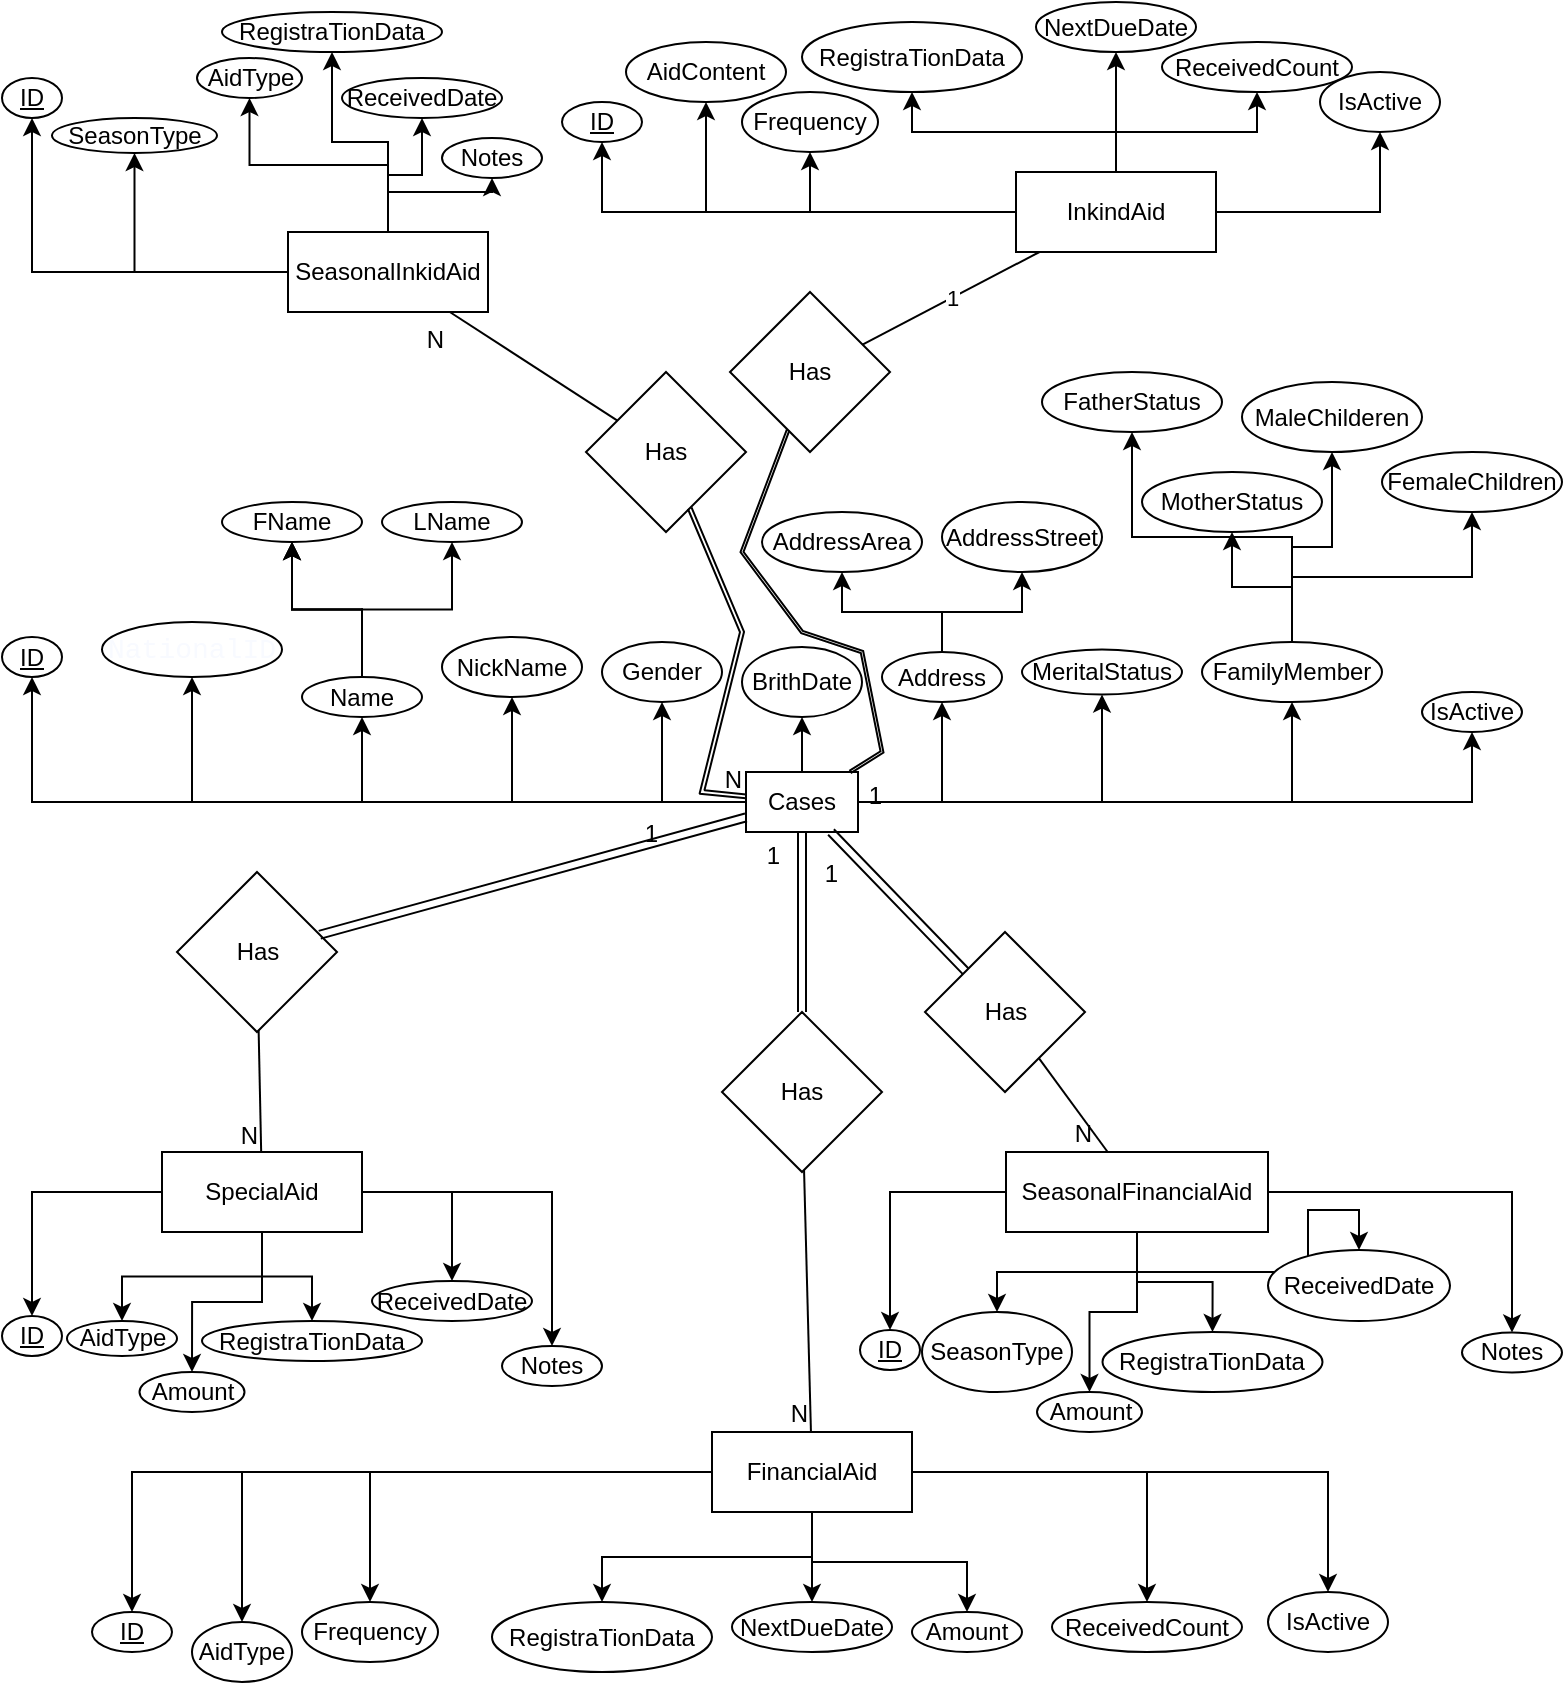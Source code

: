 <mxfile version="26.0.4">
  <diagram name="Page-1" id="your-diagram-id">
    <mxGraphModel dx="993" dy="1035" grid="1" gridSize="10" guides="1" tooltips="1" connect="1" arrows="1" fold="1" page="1" pageScale="1" pageWidth="827" pageHeight="1169" math="0" shadow="0">
      <root>
        <mxCell id="0" />
        <mxCell id="1" parent="0" />
        <mxCell id="GWlqCkTJO8TFrTIhKG0h-7" value="" style="edgeStyle=orthogonalEdgeStyle;rounded=0;orthogonalLoop=1;jettySize=auto;html=1;" parent="1" source="GWlqCkTJO8TFrTIhKG0h-1" target="GWlqCkTJO8TFrTIhKG0h-6" edge="1">
          <mxGeometry relative="1" as="geometry" />
        </mxCell>
        <mxCell id="GWlqCkTJO8TFrTIhKG0h-9" value="" style="edgeStyle=orthogonalEdgeStyle;rounded=0;orthogonalLoop=1;jettySize=auto;html=1;" parent="1" source="GWlqCkTJO8TFrTIhKG0h-1" target="GWlqCkTJO8TFrTIhKG0h-8" edge="1">
          <mxGeometry relative="1" as="geometry" />
        </mxCell>
        <mxCell id="GWlqCkTJO8TFrTIhKG0h-11" value="" style="edgeStyle=orthogonalEdgeStyle;rounded=0;orthogonalLoop=1;jettySize=auto;html=1;" parent="1" source="GWlqCkTJO8TFrTIhKG0h-1" target="GWlqCkTJO8TFrTIhKG0h-10" edge="1">
          <mxGeometry relative="1" as="geometry" />
        </mxCell>
        <mxCell id="GWlqCkTJO8TFrTIhKG0h-23" value="" style="edgeStyle=orthogonalEdgeStyle;rounded=0;orthogonalLoop=1;jettySize=auto;html=1;" parent="1" source="GWlqCkTJO8TFrTIhKG0h-1" target="GWlqCkTJO8TFrTIhKG0h-22" edge="1">
          <mxGeometry relative="1" as="geometry" />
        </mxCell>
        <mxCell id="GWlqCkTJO8TFrTIhKG0h-25" value="" style="edgeStyle=orthogonalEdgeStyle;rounded=0;orthogonalLoop=1;jettySize=auto;html=1;" parent="1" source="GWlqCkTJO8TFrTIhKG0h-1" target="GWlqCkTJO8TFrTIhKG0h-24" edge="1">
          <mxGeometry relative="1" as="geometry" />
        </mxCell>
        <mxCell id="GWlqCkTJO8TFrTIhKG0h-27" value="" style="edgeStyle=orthogonalEdgeStyle;rounded=0;orthogonalLoop=1;jettySize=auto;html=1;" parent="1" source="GWlqCkTJO8TFrTIhKG0h-1" target="GWlqCkTJO8TFrTIhKG0h-26" edge="1">
          <mxGeometry relative="1" as="geometry" />
        </mxCell>
        <mxCell id="GWlqCkTJO8TFrTIhKG0h-29" value="" style="edgeStyle=orthogonalEdgeStyle;rounded=0;orthogonalLoop=1;jettySize=auto;html=1;" parent="1" source="GWlqCkTJO8TFrTIhKG0h-1" target="GWlqCkTJO8TFrTIhKG0h-28" edge="1">
          <mxGeometry relative="1" as="geometry" />
        </mxCell>
        <mxCell id="GWlqCkTJO8TFrTIhKG0h-35" value="" style="edgeStyle=orthogonalEdgeStyle;rounded=0;orthogonalLoop=1;jettySize=auto;html=1;" parent="1" source="GWlqCkTJO8TFrTIhKG0h-1" target="GWlqCkTJO8TFrTIhKG0h-34" edge="1">
          <mxGeometry relative="1" as="geometry" />
        </mxCell>
        <mxCell id="GWlqCkTJO8TFrTIhKG0h-37" value="" style="edgeStyle=orthogonalEdgeStyle;rounded=0;orthogonalLoop=1;jettySize=auto;html=1;" parent="1" source="GWlqCkTJO8TFrTIhKG0h-1" target="GWlqCkTJO8TFrTIhKG0h-36" edge="1">
          <mxGeometry relative="1" as="geometry" />
        </mxCell>
        <mxCell id="GWlqCkTJO8TFrTIhKG0h-47" value="" style="edgeStyle=orthogonalEdgeStyle;rounded=0;orthogonalLoop=1;jettySize=auto;html=1;" parent="1" source="GWlqCkTJO8TFrTIhKG0h-1" target="GWlqCkTJO8TFrTIhKG0h-46" edge="1">
          <mxGeometry relative="1" as="geometry" />
        </mxCell>
        <mxCell id="GWlqCkTJO8TFrTIhKG0h-1" value="Cases" style="rounded=0;whiteSpace=wrap;html=1;" parent="1" vertex="1">
          <mxGeometry x="382" y="600" width="56" height="30" as="geometry" />
        </mxCell>
        <mxCell id="GWlqCkTJO8TFrTIhKG0h-6" value="&lt;u&gt;ID&lt;/u&gt;" style="ellipse;whiteSpace=wrap;html=1;rounded=0;rotation=0;" parent="1" vertex="1">
          <mxGeometry x="10" y="532.5" width="30" height="20" as="geometry" />
        </mxCell>
        <mxCell id="GWlqCkTJO8TFrTIhKG0h-8" value="&lt;span style=&quot;color: rgb(248, 250, 255); font-family: Menlo, &amp;quot;Roboto Mono&amp;quot;, &amp;quot;Courier New&amp;quot;, Courier, monospace, Inter, sans-serif; font-size: 14.002px; text-align: left;&quot;&gt;NationalID&lt;/span&gt;" style="ellipse;whiteSpace=wrap;html=1;rounded=0;" parent="1" vertex="1">
          <mxGeometry x="60" y="525" width="90" height="27.5" as="geometry" />
        </mxCell>
        <mxCell id="GWlqCkTJO8TFrTIhKG0h-17" value="" style="edgeStyle=orthogonalEdgeStyle;rounded=0;orthogonalLoop=1;jettySize=auto;html=1;" parent="1" source="GWlqCkTJO8TFrTIhKG0h-10" target="GWlqCkTJO8TFrTIhKG0h-16" edge="1">
          <mxGeometry relative="1" as="geometry" />
        </mxCell>
        <mxCell id="GWlqCkTJO8TFrTIhKG0h-18" value="" style="edgeStyle=orthogonalEdgeStyle;rounded=0;orthogonalLoop=1;jettySize=auto;html=1;" parent="1" source="GWlqCkTJO8TFrTIhKG0h-10" target="GWlqCkTJO8TFrTIhKG0h-16" edge="1">
          <mxGeometry relative="1" as="geometry" />
        </mxCell>
        <mxCell id="GWlqCkTJO8TFrTIhKG0h-19" value="" style="edgeStyle=orthogonalEdgeStyle;rounded=0;orthogonalLoop=1;jettySize=auto;html=1;" parent="1" source="GWlqCkTJO8TFrTIhKG0h-10" target="GWlqCkTJO8TFrTIhKG0h-16" edge="1">
          <mxGeometry relative="1" as="geometry" />
        </mxCell>
        <mxCell id="GWlqCkTJO8TFrTIhKG0h-21" value="" style="edgeStyle=orthogonalEdgeStyle;rounded=0;orthogonalLoop=1;jettySize=auto;html=1;" parent="1" source="GWlqCkTJO8TFrTIhKG0h-10" target="GWlqCkTJO8TFrTIhKG0h-20" edge="1">
          <mxGeometry relative="1" as="geometry" />
        </mxCell>
        <mxCell id="GWlqCkTJO8TFrTIhKG0h-10" value="Name" style="ellipse;whiteSpace=wrap;html=1;rounded=0;" parent="1" vertex="1">
          <mxGeometry x="160" y="552.5" width="60" height="20" as="geometry" />
        </mxCell>
        <mxCell id="GWlqCkTJO8TFrTIhKG0h-16" value="FName" style="ellipse;whiteSpace=wrap;html=1;rounded=0;" parent="1" vertex="1">
          <mxGeometry x="120" y="465" width="70" height="20" as="geometry" />
        </mxCell>
        <mxCell id="GWlqCkTJO8TFrTIhKG0h-20" value="LName" style="ellipse;whiteSpace=wrap;html=1;rounded=0;" parent="1" vertex="1">
          <mxGeometry x="200" y="465" width="70" height="20" as="geometry" />
        </mxCell>
        <mxCell id="GWlqCkTJO8TFrTIhKG0h-22" value="NickName" style="ellipse;whiteSpace=wrap;html=1;rounded=0;" parent="1" vertex="1">
          <mxGeometry x="230" y="532.5" width="70" height="30" as="geometry" />
        </mxCell>
        <mxCell id="GWlqCkTJO8TFrTIhKG0h-24" value="Gender" style="ellipse;whiteSpace=wrap;html=1;rounded=0;" parent="1" vertex="1">
          <mxGeometry x="310" y="535" width="60" height="30" as="geometry" />
        </mxCell>
        <mxCell id="GWlqCkTJO8TFrTIhKG0h-26" value="BrithDate" style="ellipse;whiteSpace=wrap;html=1;rounded=0;" parent="1" vertex="1">
          <mxGeometry x="380" y="537.5" width="60" height="35" as="geometry" />
        </mxCell>
        <mxCell id="GWlqCkTJO8TFrTIhKG0h-31" value="" style="edgeStyle=orthogonalEdgeStyle;rounded=0;orthogonalLoop=1;jettySize=auto;html=1;" parent="1" source="GWlqCkTJO8TFrTIhKG0h-28" target="GWlqCkTJO8TFrTIhKG0h-30" edge="1">
          <mxGeometry relative="1" as="geometry" />
        </mxCell>
        <mxCell id="GWlqCkTJO8TFrTIhKG0h-33" value="" style="edgeStyle=orthogonalEdgeStyle;rounded=0;orthogonalLoop=1;jettySize=auto;html=1;" parent="1" source="GWlqCkTJO8TFrTIhKG0h-28" target="GWlqCkTJO8TFrTIhKG0h-32" edge="1">
          <mxGeometry relative="1" as="geometry" />
        </mxCell>
        <mxCell id="GWlqCkTJO8TFrTIhKG0h-28" value="Address" style="ellipse;whiteSpace=wrap;html=1;rounded=0;" parent="1" vertex="1">
          <mxGeometry x="450" y="540" width="60" height="25" as="geometry" />
        </mxCell>
        <mxCell id="GWlqCkTJO8TFrTIhKG0h-30" value="AddressArea" style="ellipse;whiteSpace=wrap;html=1;rounded=0;" parent="1" vertex="1">
          <mxGeometry x="390" y="470" width="80" height="30" as="geometry" />
        </mxCell>
        <mxCell id="GWlqCkTJO8TFrTIhKG0h-32" value="AddressStreet" style="ellipse;whiteSpace=wrap;html=1;rounded=0;" parent="1" vertex="1">
          <mxGeometry x="480" y="465" width="80" height="35" as="geometry" />
        </mxCell>
        <mxCell id="GWlqCkTJO8TFrTIhKG0h-34" value="MeritalStatus" style="ellipse;whiteSpace=wrap;html=1;rounded=0;" parent="1" vertex="1">
          <mxGeometry x="520" y="538.75" width="80" height="22.5" as="geometry" />
        </mxCell>
        <mxCell id="GWlqCkTJO8TFrTIhKG0h-39" value="" style="edgeStyle=orthogonalEdgeStyle;rounded=0;orthogonalLoop=1;jettySize=auto;html=1;" parent="1" source="GWlqCkTJO8TFrTIhKG0h-36" target="GWlqCkTJO8TFrTIhKG0h-38" edge="1">
          <mxGeometry relative="1" as="geometry" />
        </mxCell>
        <mxCell id="GWlqCkTJO8TFrTIhKG0h-41" value="" style="edgeStyle=orthogonalEdgeStyle;rounded=0;orthogonalLoop=1;jettySize=auto;html=1;" parent="1" source="GWlqCkTJO8TFrTIhKG0h-36" target="GWlqCkTJO8TFrTIhKG0h-40" edge="1">
          <mxGeometry relative="1" as="geometry" />
        </mxCell>
        <mxCell id="GWlqCkTJO8TFrTIhKG0h-43" value="" style="edgeStyle=orthogonalEdgeStyle;rounded=0;orthogonalLoop=1;jettySize=auto;html=1;" parent="1" source="GWlqCkTJO8TFrTIhKG0h-36" target="GWlqCkTJO8TFrTIhKG0h-42" edge="1">
          <mxGeometry relative="1" as="geometry" />
        </mxCell>
        <mxCell id="GWlqCkTJO8TFrTIhKG0h-45" value="" style="edgeStyle=orthogonalEdgeStyle;rounded=0;orthogonalLoop=1;jettySize=auto;html=1;" parent="1" source="GWlqCkTJO8TFrTIhKG0h-36" target="GWlqCkTJO8TFrTIhKG0h-44" edge="1">
          <mxGeometry relative="1" as="geometry" />
        </mxCell>
        <mxCell id="GWlqCkTJO8TFrTIhKG0h-36" value="FamilyMember" style="ellipse;whiteSpace=wrap;html=1;rounded=0;" parent="1" vertex="1">
          <mxGeometry x="610" y="535" width="90" height="30" as="geometry" />
        </mxCell>
        <mxCell id="GWlqCkTJO8TFrTIhKG0h-38" value="FatherStatus" style="ellipse;whiteSpace=wrap;html=1;rounded=0;" parent="1" vertex="1">
          <mxGeometry x="530" y="400" width="90" height="30" as="geometry" />
        </mxCell>
        <mxCell id="GWlqCkTJO8TFrTIhKG0h-40" value="MotherStatus" style="ellipse;whiteSpace=wrap;html=1;rounded=0;" parent="1" vertex="1">
          <mxGeometry x="580" y="450" width="90" height="30" as="geometry" />
        </mxCell>
        <mxCell id="GWlqCkTJO8TFrTIhKG0h-42" value="MaleChilderen" style="ellipse;whiteSpace=wrap;html=1;rounded=0;" parent="1" vertex="1">
          <mxGeometry x="630" y="405" width="90" height="35" as="geometry" />
        </mxCell>
        <mxCell id="GWlqCkTJO8TFrTIhKG0h-44" value="FemaleChildren" style="ellipse;whiteSpace=wrap;html=1;rounded=0;" parent="1" vertex="1">
          <mxGeometry x="700" y="440" width="90" height="30" as="geometry" />
        </mxCell>
        <mxCell id="GWlqCkTJO8TFrTIhKG0h-46" value="IsActive" style="ellipse;whiteSpace=wrap;html=1;rounded=0;" parent="1" vertex="1">
          <mxGeometry x="720" y="560" width="50" height="20" as="geometry" />
        </mxCell>
        <mxCell id="GWlqCkTJO8TFrTIhKG0h-51" value="" style="edgeStyle=orthogonalEdgeStyle;rounded=0;orthogonalLoop=1;jettySize=auto;html=1;" parent="1" source="GWlqCkTJO8TFrTIhKG0h-49" target="GWlqCkTJO8TFrTIhKG0h-50" edge="1">
          <mxGeometry relative="1" as="geometry" />
        </mxCell>
        <mxCell id="GWlqCkTJO8TFrTIhKG0h-53" value="" style="edgeStyle=orthogonalEdgeStyle;rounded=0;orthogonalLoop=1;jettySize=auto;html=1;" parent="1" source="GWlqCkTJO8TFrTIhKG0h-49" target="GWlqCkTJO8TFrTIhKG0h-52" edge="1">
          <mxGeometry relative="1" as="geometry" />
        </mxCell>
        <mxCell id="GWlqCkTJO8TFrTIhKG0h-55" value="" style="edgeStyle=orthogonalEdgeStyle;rounded=0;orthogonalLoop=1;jettySize=auto;html=1;" parent="1" source="GWlqCkTJO8TFrTIhKG0h-49" target="GWlqCkTJO8TFrTIhKG0h-54" edge="1">
          <mxGeometry relative="1" as="geometry" />
        </mxCell>
        <mxCell id="GWlqCkTJO8TFrTIhKG0h-57" value="" style="edgeStyle=orthogonalEdgeStyle;rounded=0;orthogonalLoop=1;jettySize=auto;html=1;" parent="1" source="GWlqCkTJO8TFrTIhKG0h-49" target="GWlqCkTJO8TFrTIhKG0h-56" edge="1">
          <mxGeometry relative="1" as="geometry" />
        </mxCell>
        <mxCell id="GWlqCkTJO8TFrTIhKG0h-59" value="" style="edgeStyle=orthogonalEdgeStyle;rounded=0;orthogonalLoop=1;jettySize=auto;html=1;" parent="1" source="GWlqCkTJO8TFrTIhKG0h-49" target="GWlqCkTJO8TFrTIhKG0h-58" edge="1">
          <mxGeometry relative="1" as="geometry" />
        </mxCell>
        <mxCell id="GWlqCkTJO8TFrTIhKG0h-61" value="" style="edgeStyle=orthogonalEdgeStyle;rounded=0;orthogonalLoop=1;jettySize=auto;html=1;" parent="1" source="GWlqCkTJO8TFrTIhKG0h-49" target="GWlqCkTJO8TFrTIhKG0h-60" edge="1">
          <mxGeometry relative="1" as="geometry" />
        </mxCell>
        <mxCell id="GWlqCkTJO8TFrTIhKG0h-65" value="" style="edgeStyle=orthogonalEdgeStyle;rounded=0;orthogonalLoop=1;jettySize=auto;html=1;" parent="1" source="GWlqCkTJO8TFrTIhKG0h-49" target="GWlqCkTJO8TFrTIhKG0h-64" edge="1">
          <mxGeometry relative="1" as="geometry" />
        </mxCell>
        <mxCell id="GWlqCkTJO8TFrTIhKG0h-67" value="" style="edgeStyle=orthogonalEdgeStyle;rounded=0;orthogonalLoop=1;jettySize=auto;html=1;" parent="1" source="GWlqCkTJO8TFrTIhKG0h-49" target="GWlqCkTJO8TFrTIhKG0h-66" edge="1">
          <mxGeometry relative="1" as="geometry" />
        </mxCell>
        <mxCell id="GWlqCkTJO8TFrTIhKG0h-49" value="FinancialAid" style="whiteSpace=wrap;html=1;align=center;" parent="1" vertex="1">
          <mxGeometry x="365" y="930" width="100" height="40" as="geometry" />
        </mxCell>
        <mxCell id="GWlqCkTJO8TFrTIhKG0h-50" value="ID" style="ellipse;whiteSpace=wrap;html=1;fontStyle=4" parent="1" vertex="1">
          <mxGeometry x="55" y="1020" width="40" height="20" as="geometry" />
        </mxCell>
        <mxCell id="GWlqCkTJO8TFrTIhKG0h-52" value="AidType" style="ellipse;whiteSpace=wrap;html=1;" parent="1" vertex="1">
          <mxGeometry x="105" y="1025" width="50" height="30" as="geometry" />
        </mxCell>
        <mxCell id="GWlqCkTJO8TFrTIhKG0h-54" value="Frequency" style="ellipse;whiteSpace=wrap;html=1;" parent="1" vertex="1">
          <mxGeometry x="160" y="1015" width="68" height="30" as="geometry" />
        </mxCell>
        <mxCell id="GWlqCkTJO8TFrTIhKG0h-56" value="RegistraTionData" style="ellipse;whiteSpace=wrap;html=1;" parent="1" vertex="1">
          <mxGeometry x="255" y="1015" width="110" height="35" as="geometry" />
        </mxCell>
        <mxCell id="GWlqCkTJO8TFrTIhKG0h-58" value="NextDueDate" style="ellipse;whiteSpace=wrap;html=1;rotation=0;" parent="1" vertex="1">
          <mxGeometry x="375" y="1015" width="80" height="25" as="geometry" />
        </mxCell>
        <mxCell id="GWlqCkTJO8TFrTIhKG0h-60" value="Amount" style="ellipse;whiteSpace=wrap;html=1;" parent="1" vertex="1">
          <mxGeometry x="465" y="1020" width="55" height="20" as="geometry" />
        </mxCell>
        <mxCell id="GWlqCkTJO8TFrTIhKG0h-64" value="ReceivedCount" style="ellipse;whiteSpace=wrap;html=1;" parent="1" vertex="1">
          <mxGeometry x="535" y="1015" width="95" height="25" as="geometry" />
        </mxCell>
        <mxCell id="GWlqCkTJO8TFrTIhKG0h-66" value="IsActive" style="ellipse;whiteSpace=wrap;html=1;" parent="1" vertex="1">
          <mxGeometry x="643" y="1010" width="60" height="30" as="geometry" />
        </mxCell>
        <mxCell id="GWlqCkTJO8TFrTIhKG0h-70" value="Has" style="rhombus;whiteSpace=wrap;html=1;" parent="1" vertex="1">
          <mxGeometry x="370" y="720" width="80" height="80" as="geometry" />
        </mxCell>
        <mxCell id="GWlqCkTJO8TFrTIhKG0h-75" value="" style="shape=link;html=1;rounded=0;" parent="1" source="GWlqCkTJO8TFrTIhKG0h-70" target="GWlqCkTJO8TFrTIhKG0h-1" edge="1">
          <mxGeometry relative="1" as="geometry">
            <mxPoint x="410" y="760" as="sourcePoint" />
            <mxPoint x="410" y="620" as="targetPoint" />
          </mxGeometry>
        </mxCell>
        <mxCell id="GWlqCkTJO8TFrTIhKG0h-76" value="1" style="resizable=0;html=1;whiteSpace=wrap;align=right;verticalAlign=bottom;" parent="GWlqCkTJO8TFrTIhKG0h-75" connectable="0" vertex="1">
          <mxGeometry x="1" relative="1" as="geometry">
            <mxPoint x="-10" y="20" as="offset" />
          </mxGeometry>
        </mxCell>
        <mxCell id="GWlqCkTJO8TFrTIhKG0h-80" value="" style="endArrow=none;html=1;rounded=0;" parent="1" source="GWlqCkTJO8TFrTIhKG0h-70" target="GWlqCkTJO8TFrTIhKG0h-49" edge="1">
          <mxGeometry relative="1" as="geometry">
            <mxPoint x="220" y="820" as="sourcePoint" />
            <mxPoint x="380" y="820" as="targetPoint" />
          </mxGeometry>
        </mxCell>
        <mxCell id="GWlqCkTJO8TFrTIhKG0h-81" value="N" style="resizable=0;html=1;whiteSpace=wrap;align=right;verticalAlign=bottom;" parent="GWlqCkTJO8TFrTIhKG0h-80" connectable="0" vertex="1">
          <mxGeometry x="1" relative="1" as="geometry" />
        </mxCell>
        <mxCell id="GWlqCkTJO8TFrTIhKG0h-82" value="" style="edgeStyle=orthogonalEdgeStyle;rounded=0;orthogonalLoop=1;jettySize=auto;html=1;" parent="1" source="GWlqCkTJO8TFrTIhKG0h-90" target="GWlqCkTJO8TFrTIhKG0h-91" edge="1">
          <mxGeometry relative="1" as="geometry" />
        </mxCell>
        <mxCell id="GWlqCkTJO8TFrTIhKG0h-83" value="" style="edgeStyle=orthogonalEdgeStyle;rounded=0;orthogonalLoop=1;jettySize=auto;html=1;" parent="1" source="GWlqCkTJO8TFrTIhKG0h-90" target="GWlqCkTJO8TFrTIhKG0h-92" edge="1">
          <mxGeometry relative="1" as="geometry" />
        </mxCell>
        <mxCell id="GWlqCkTJO8TFrTIhKG0h-84" value="" style="edgeStyle=orthogonalEdgeStyle;rounded=0;orthogonalLoop=1;jettySize=auto;html=1;" parent="1" source="GWlqCkTJO8TFrTIhKG0h-90" target="GWlqCkTJO8TFrTIhKG0h-93" edge="1">
          <mxGeometry relative="1" as="geometry" />
        </mxCell>
        <mxCell id="GWlqCkTJO8TFrTIhKG0h-86" value="" style="edgeStyle=orthogonalEdgeStyle;rounded=0;orthogonalLoop=1;jettySize=auto;html=1;" parent="1" source="GWlqCkTJO8TFrTIhKG0h-90" target="GWlqCkTJO8TFrTIhKG0h-95" edge="1">
          <mxGeometry relative="1" as="geometry" />
        </mxCell>
        <mxCell id="GWlqCkTJO8TFrTIhKG0h-88" value="" style="edgeStyle=orthogonalEdgeStyle;rounded=0;orthogonalLoop=1;jettySize=auto;html=1;" parent="1" source="GWlqCkTJO8TFrTIhKG0h-90" target="GWlqCkTJO8TFrTIhKG0h-97" edge="1">
          <mxGeometry relative="1" as="geometry" />
        </mxCell>
        <mxCell id="GWlqCkTJO8TFrTIhKG0h-89" value="" style="edgeStyle=orthogonalEdgeStyle;rounded=0;orthogonalLoop=1;jettySize=auto;html=1;" parent="1" source="GWlqCkTJO8TFrTIhKG0h-90" target="GWlqCkTJO8TFrTIhKG0h-98" edge="1">
          <mxGeometry relative="1" as="geometry" />
        </mxCell>
        <mxCell id="GWlqCkTJO8TFrTIhKG0h-168" style="edgeStyle=orthogonalEdgeStyle;rounded=0;orthogonalLoop=1;jettySize=auto;html=1;fontFamily=Helvetica;fontSize=12;fontColor=default;" parent="1" source="GWlqCkTJO8TFrTIhKG0h-90" target="GWlqCkTJO8TFrTIhKG0h-94" edge="1">
          <mxGeometry relative="1" as="geometry" />
        </mxCell>
        <mxCell id="GWlqCkTJO8TFrTIhKG0h-90" value="InkindAid" style="whiteSpace=wrap;html=1;align=center;" parent="1" vertex="1">
          <mxGeometry x="517" y="300" width="100" height="40" as="geometry" />
        </mxCell>
        <mxCell id="GWlqCkTJO8TFrTIhKG0h-91" value="ID" style="ellipse;whiteSpace=wrap;html=1;fontStyle=4" parent="1" vertex="1">
          <mxGeometry x="290" y="265" width="40" height="20" as="geometry" />
        </mxCell>
        <mxCell id="GWlqCkTJO8TFrTIhKG0h-92" value="AidContent" style="ellipse;whiteSpace=wrap;html=1;" parent="1" vertex="1">
          <mxGeometry x="322" y="235" width="80" height="30" as="geometry" />
        </mxCell>
        <mxCell id="GWlqCkTJO8TFrTIhKG0h-93" value="Frequency" style="ellipse;whiteSpace=wrap;html=1;" parent="1" vertex="1">
          <mxGeometry x="380" y="260" width="68" height="30" as="geometry" />
        </mxCell>
        <mxCell id="GWlqCkTJO8TFrTIhKG0h-94" value="RegistraTionData" style="ellipse;whiteSpace=wrap;html=1;" parent="1" vertex="1">
          <mxGeometry x="410" y="225" width="110" height="35" as="geometry" />
        </mxCell>
        <mxCell id="GWlqCkTJO8TFrTIhKG0h-95" value="NextDueDate" style="ellipse;whiteSpace=wrap;html=1;" parent="1" vertex="1">
          <mxGeometry x="527" y="215" width="80" height="25" as="geometry" />
        </mxCell>
        <mxCell id="GWlqCkTJO8TFrTIhKG0h-97" value="ReceivedCount" style="ellipse;whiteSpace=wrap;html=1;" parent="1" vertex="1">
          <mxGeometry x="590" y="235" width="95" height="25" as="geometry" />
        </mxCell>
        <mxCell id="GWlqCkTJO8TFrTIhKG0h-98" value="IsActive" style="ellipse;whiteSpace=wrap;html=1;" parent="1" vertex="1">
          <mxGeometry x="669" y="250" width="60" height="30" as="geometry" />
        </mxCell>
        <mxCell id="GWlqCkTJO8TFrTIhKG0h-101" value="Has" style="rhombus;whiteSpace=wrap;html=1;" parent="1" vertex="1">
          <mxGeometry x="374" y="360" width="80" height="80" as="geometry" />
        </mxCell>
        <mxCell id="GWlqCkTJO8TFrTIhKG0h-102" value="" style="shape=link;html=1;rounded=0;width=1.333;" parent="1" source="GWlqCkTJO8TFrTIhKG0h-101" target="GWlqCkTJO8TFrTIhKG0h-1" edge="1">
          <mxGeometry relative="1" as="geometry">
            <mxPoint x="603" y="790" as="sourcePoint" />
            <mxPoint x="460" y="670" as="targetPoint" />
            <Array as="points">
              <mxPoint x="380" y="490" />
              <mxPoint x="410" y="530" />
              <mxPoint x="440" y="540" />
              <mxPoint x="450" y="590" />
            </Array>
          </mxGeometry>
        </mxCell>
        <mxCell id="GWlqCkTJO8TFrTIhKG0h-103" value="1" style="resizable=0;html=1;whiteSpace=wrap;align=right;verticalAlign=bottom;" parent="GWlqCkTJO8TFrTIhKG0h-102" connectable="0" vertex="1">
          <mxGeometry x="1" relative="1" as="geometry">
            <mxPoint x="17" y="21" as="offset" />
          </mxGeometry>
        </mxCell>
        <mxCell id="GWlqCkTJO8TFrTIhKG0h-104" value="1" style="endArrow=none;html=1;rounded=0;" parent="1" source="GWlqCkTJO8TFrTIhKG0h-101" target="GWlqCkTJO8TFrTIhKG0h-90" edge="1">
          <mxGeometry relative="1" as="geometry">
            <mxPoint x="-147" y="230" as="sourcePoint" />
            <mxPoint x="680" y="100" as="targetPoint" />
            <Array as="points" />
          </mxGeometry>
        </mxCell>
        <mxCell id="GWlqCkTJO8TFrTIhKG0h-108" value="" style="edgeStyle=orthogonalEdgeStyle;rounded=0;orthogonalLoop=1;jettySize=auto;html=1;" parent="1" source="GWlqCkTJO8TFrTIhKG0h-106" target="GWlqCkTJO8TFrTIhKG0h-107" edge="1">
          <mxGeometry relative="1" as="geometry" />
        </mxCell>
        <mxCell id="GWlqCkTJO8TFrTIhKG0h-110" value="" style="edgeStyle=orthogonalEdgeStyle;rounded=0;orthogonalLoop=1;jettySize=auto;html=1;fontFamily=Helvetica;fontSize=12;fontColor=default;" parent="1" source="GWlqCkTJO8TFrTIhKG0h-106" target="GWlqCkTJO8TFrTIhKG0h-109" edge="1">
          <mxGeometry relative="1" as="geometry" />
        </mxCell>
        <mxCell id="GWlqCkTJO8TFrTIhKG0h-112" value="" style="edgeStyle=orthogonalEdgeStyle;rounded=0;orthogonalLoop=1;jettySize=auto;html=1;fontFamily=Helvetica;fontSize=12;fontColor=default;" parent="1" source="GWlqCkTJO8TFrTIhKG0h-106" target="GWlqCkTJO8TFrTIhKG0h-111" edge="1">
          <mxGeometry relative="1" as="geometry" />
        </mxCell>
        <mxCell id="GWlqCkTJO8TFrTIhKG0h-117" style="edgeStyle=orthogonalEdgeStyle;rounded=0;orthogonalLoop=1;jettySize=auto;html=1;fontFamily=Helvetica;fontSize=12;fontColor=default;" parent="1" source="GWlqCkTJO8TFrTIhKG0h-106" target="GWlqCkTJO8TFrTIhKG0h-116" edge="1">
          <mxGeometry relative="1" as="geometry" />
        </mxCell>
        <mxCell id="GWlqCkTJO8TFrTIhKG0h-119" value="" style="edgeStyle=orthogonalEdgeStyle;rounded=0;orthogonalLoop=1;jettySize=auto;html=1;fontFamily=Helvetica;fontSize=12;fontColor=default;" parent="1" source="GWlqCkTJO8TFrTIhKG0h-106" target="GWlqCkTJO8TFrTIhKG0h-118" edge="1">
          <mxGeometry relative="1" as="geometry" />
        </mxCell>
        <mxCell id="GWlqCkTJO8TFrTIhKG0h-121" value="" style="edgeStyle=orthogonalEdgeStyle;rounded=0;orthogonalLoop=1;jettySize=auto;html=1;fontFamily=Helvetica;fontSize=12;fontColor=default;" parent="1" source="GWlqCkTJO8TFrTIhKG0h-106" target="GWlqCkTJO8TFrTIhKG0h-120" edge="1">
          <mxGeometry relative="1" as="geometry" />
        </mxCell>
        <mxCell id="GWlqCkTJO8TFrTIhKG0h-106" value="SpecialAid" style="whiteSpace=wrap;html=1;align=center;" parent="1" vertex="1">
          <mxGeometry x="90" y="790" width="100" height="40" as="geometry" />
        </mxCell>
        <mxCell id="GWlqCkTJO8TFrTIhKG0h-107" value="&lt;u&gt;ID&lt;/u&gt;" style="ellipse;whiteSpace=wrap;html=1;" parent="1" vertex="1">
          <mxGeometry x="10" y="872" width="30" height="20" as="geometry" />
        </mxCell>
        <mxCell id="GWlqCkTJO8TFrTIhKG0h-109" value="AidType" style="ellipse;whiteSpace=wrap;html=1;rounded=0;strokeColor=default;align=center;verticalAlign=middle;fontFamily=Helvetica;fontSize=12;fontColor=default;fillColor=default;" parent="1" vertex="1">
          <mxGeometry x="42.5" y="874.5" width="55" height="17.5" as="geometry" />
        </mxCell>
        <mxCell id="GWlqCkTJO8TFrTIhKG0h-111" value="Amount" style="ellipse;whiteSpace=wrap;html=1;" parent="1" vertex="1">
          <mxGeometry x="78.75" y="900" width="52.5" height="20" as="geometry" />
        </mxCell>
        <mxCell id="GWlqCkTJO8TFrTIhKG0h-116" value="RegistraTionData" style="ellipse;whiteSpace=wrap;html=1;" parent="1" vertex="1">
          <mxGeometry x="110" y="874.5" width="110" height="20" as="geometry" />
        </mxCell>
        <mxCell id="GWlqCkTJO8TFrTIhKG0h-118" value="ReceivedDate" style="ellipse;whiteSpace=wrap;html=1;" parent="1" vertex="1">
          <mxGeometry x="195" y="854.5" width="80" height="20" as="geometry" />
        </mxCell>
        <mxCell id="GWlqCkTJO8TFrTIhKG0h-120" value="Notes" style="ellipse;whiteSpace=wrap;html=1;" parent="1" vertex="1">
          <mxGeometry x="260" y="887" width="50" height="20" as="geometry" />
        </mxCell>
        <mxCell id="GWlqCkTJO8TFrTIhKG0h-122" value="Has" style="rhombus;whiteSpace=wrap;html=1;" parent="1" vertex="1">
          <mxGeometry x="97.5" y="650" width="80" height="80" as="geometry" />
        </mxCell>
        <mxCell id="GWlqCkTJO8TFrTIhKG0h-123" value="" style="shape=link;html=1;rounded=0;fontFamily=Helvetica;fontSize=12;fontColor=default;" parent="1" source="GWlqCkTJO8TFrTIhKG0h-122" target="GWlqCkTJO8TFrTIhKG0h-1" edge="1">
          <mxGeometry relative="1" as="geometry">
            <mxPoint x="250" y="704.7" as="sourcePoint" />
            <mxPoint x="410" y="704.7" as="targetPoint" />
          </mxGeometry>
        </mxCell>
        <mxCell id="GWlqCkTJO8TFrTIhKG0h-124" value="1" style="resizable=0;html=1;whiteSpace=wrap;align=right;verticalAlign=bottom;rounded=0;strokeColor=default;fontFamily=Helvetica;fontSize=12;fontColor=default;fillColor=default;" parent="GWlqCkTJO8TFrTIhKG0h-123" connectable="0" vertex="1">
          <mxGeometry x="1" relative="1" as="geometry">
            <mxPoint x="-42" y="17" as="offset" />
          </mxGeometry>
        </mxCell>
        <mxCell id="GWlqCkTJO8TFrTIhKG0h-127" value="" style="endArrow=none;html=1;rounded=0;" parent="1" source="GWlqCkTJO8TFrTIhKG0h-122" target="GWlqCkTJO8TFrTIhKG0h-106" edge="1">
          <mxGeometry relative="1" as="geometry">
            <mxPoint x="421" y="809" as="sourcePoint" />
            <mxPoint x="424" y="940" as="targetPoint" />
          </mxGeometry>
        </mxCell>
        <mxCell id="GWlqCkTJO8TFrTIhKG0h-128" value="N" style="resizable=0;html=1;whiteSpace=wrap;align=right;verticalAlign=bottom;" parent="GWlqCkTJO8TFrTIhKG0h-127" connectable="0" vertex="1">
          <mxGeometry x="1" relative="1" as="geometry" />
        </mxCell>
        <mxCell id="GWlqCkTJO8TFrTIhKG0h-129" value="" style="edgeStyle=orthogonalEdgeStyle;rounded=0;orthogonalLoop=1;jettySize=auto;html=1;" parent="1" source="GWlqCkTJO8TFrTIhKG0h-135" target="GWlqCkTJO8TFrTIhKG0h-136" edge="1">
          <mxGeometry relative="1" as="geometry" />
        </mxCell>
        <mxCell id="GWlqCkTJO8TFrTIhKG0h-130" value="" style="edgeStyle=orthogonalEdgeStyle;rounded=0;orthogonalLoop=1;jettySize=auto;html=1;fontFamily=Helvetica;fontSize=12;fontColor=default;" parent="1" source="GWlqCkTJO8TFrTIhKG0h-135" target="GWlqCkTJO8TFrTIhKG0h-137" edge="1">
          <mxGeometry relative="1" as="geometry" />
        </mxCell>
        <mxCell id="GWlqCkTJO8TFrTIhKG0h-131" value="" style="edgeStyle=orthogonalEdgeStyle;rounded=0;orthogonalLoop=1;jettySize=auto;html=1;fontFamily=Helvetica;fontSize=12;fontColor=default;" parent="1" source="GWlqCkTJO8TFrTIhKG0h-135" target="GWlqCkTJO8TFrTIhKG0h-138" edge="1">
          <mxGeometry relative="1" as="geometry" />
        </mxCell>
        <mxCell id="GWlqCkTJO8TFrTIhKG0h-132" style="edgeStyle=orthogonalEdgeStyle;rounded=0;orthogonalLoop=1;jettySize=auto;html=1;fontFamily=Helvetica;fontSize=12;fontColor=default;" parent="1" source="GWlqCkTJO8TFrTIhKG0h-135" target="GWlqCkTJO8TFrTIhKG0h-139" edge="1">
          <mxGeometry relative="1" as="geometry" />
        </mxCell>
        <mxCell id="GWlqCkTJO8TFrTIhKG0h-133" value="" style="edgeStyle=orthogonalEdgeStyle;rounded=0;orthogonalLoop=1;jettySize=auto;html=1;fontFamily=Helvetica;fontSize=12;fontColor=default;" parent="1" source="GWlqCkTJO8TFrTIhKG0h-135" target="GWlqCkTJO8TFrTIhKG0h-140" edge="1">
          <mxGeometry relative="1" as="geometry" />
        </mxCell>
        <mxCell id="GWlqCkTJO8TFrTIhKG0h-134" value="" style="edgeStyle=orthogonalEdgeStyle;rounded=0;orthogonalLoop=1;jettySize=auto;html=1;fontFamily=Helvetica;fontSize=12;fontColor=default;" parent="1" source="GWlqCkTJO8TFrTIhKG0h-135" target="GWlqCkTJO8TFrTIhKG0h-141" edge="1">
          <mxGeometry relative="1" as="geometry" />
        </mxCell>
        <mxCell id="GWlqCkTJO8TFrTIhKG0h-135" value="SeasonalFinancialAid" style="whiteSpace=wrap;html=1;align=center;" parent="1" vertex="1">
          <mxGeometry x="512" y="790" width="131" height="40" as="geometry" />
        </mxCell>
        <mxCell id="GWlqCkTJO8TFrTIhKG0h-136" value="&lt;u&gt;ID&lt;/u&gt;" style="ellipse;whiteSpace=wrap;html=1;" parent="1" vertex="1">
          <mxGeometry x="439" y="879" width="30" height="20" as="geometry" />
        </mxCell>
        <mxCell id="GWlqCkTJO8TFrTIhKG0h-137" value="SeasonType" style="ellipse;whiteSpace=wrap;html=1;rounded=0;strokeColor=default;align=center;verticalAlign=middle;fontFamily=Helvetica;fontSize=12;fontColor=default;fillColor=default;" parent="1" vertex="1">
          <mxGeometry x="470" y="870" width="75" height="40" as="geometry" />
        </mxCell>
        <mxCell id="GWlqCkTJO8TFrTIhKG0h-138" value="Amount" style="ellipse;whiteSpace=wrap;html=1;" parent="1" vertex="1">
          <mxGeometry x="527.5" y="910" width="52.5" height="20" as="geometry" />
        </mxCell>
        <mxCell id="GWlqCkTJO8TFrTIhKG0h-139" value="RegistraTionData" style="ellipse;whiteSpace=wrap;html=1;" parent="1" vertex="1">
          <mxGeometry x="560.25" y="880" width="110" height="30" as="geometry" />
        </mxCell>
        <mxCell id="GWlqCkTJO8TFrTIhKG0h-140" value="ReceivedDate" style="ellipse;whiteSpace=wrap;html=1;" parent="1" vertex="1">
          <mxGeometry x="643" y="839" width="91" height="35.5" as="geometry" />
        </mxCell>
        <mxCell id="GWlqCkTJO8TFrTIhKG0h-141" value="Notes" style="ellipse;whiteSpace=wrap;html=1;" parent="1" vertex="1">
          <mxGeometry x="740" y="880.25" width="50" height="20" as="geometry" />
        </mxCell>
        <mxCell id="GWlqCkTJO8TFrTIhKG0h-142" value="Has" style="rhombus;whiteSpace=wrap;html=1;" parent="1" vertex="1">
          <mxGeometry x="471.5" y="680" width="80" height="80" as="geometry" />
        </mxCell>
        <mxCell id="GWlqCkTJO8TFrTIhKG0h-143" value="" style="shape=link;html=1;rounded=0;fontFamily=Helvetica;fontSize=12;fontColor=default;" parent="1" source="GWlqCkTJO8TFrTIhKG0h-142" target="GWlqCkTJO8TFrTIhKG0h-1" edge="1">
          <mxGeometry relative="1" as="geometry">
            <mxPoint x="679" y="711.7" as="sourcePoint" />
            <mxPoint x="811" y="630" as="targetPoint" />
          </mxGeometry>
        </mxCell>
        <mxCell id="GWlqCkTJO8TFrTIhKG0h-144" value="1" style="resizable=0;html=1;whiteSpace=wrap;align=right;verticalAlign=bottom;rounded=0;strokeColor=default;fontFamily=Helvetica;fontSize=12;fontColor=default;fillColor=default;" parent="GWlqCkTJO8TFrTIhKG0h-143" connectable="0" vertex="1">
          <mxGeometry x="1" relative="1" as="geometry">
            <mxPoint x="5" y="30" as="offset" />
          </mxGeometry>
        </mxCell>
        <mxCell id="GWlqCkTJO8TFrTIhKG0h-145" value="" style="endArrow=none;html=1;rounded=0;" parent="1" source="GWlqCkTJO8TFrTIhKG0h-142" target="GWlqCkTJO8TFrTIhKG0h-135" edge="1">
          <mxGeometry relative="1" as="geometry">
            <mxPoint x="850" y="816" as="sourcePoint" />
            <mxPoint x="853" y="947" as="targetPoint" />
          </mxGeometry>
        </mxCell>
        <mxCell id="GWlqCkTJO8TFrTIhKG0h-146" value="N" style="resizable=0;html=1;whiteSpace=wrap;align=right;verticalAlign=bottom;" parent="GWlqCkTJO8TFrTIhKG0h-145" connectable="0" vertex="1">
          <mxGeometry x="1" relative="1" as="geometry">
            <mxPoint x="-6" as="offset" />
          </mxGeometry>
        </mxCell>
        <mxCell id="GWlqCkTJO8TFrTIhKG0h-147" value="" style="edgeStyle=orthogonalEdgeStyle;rounded=0;orthogonalLoop=1;jettySize=auto;html=1;" parent="1" source="GWlqCkTJO8TFrTIhKG0h-153" target="GWlqCkTJO8TFrTIhKG0h-154" edge="1">
          <mxGeometry relative="1" as="geometry" />
        </mxCell>
        <mxCell id="GWlqCkTJO8TFrTIhKG0h-148" value="" style="edgeStyle=orthogonalEdgeStyle;rounded=0;orthogonalLoop=1;jettySize=auto;html=1;fontFamily=Helvetica;fontSize=12;fontColor=default;" parent="1" source="GWlqCkTJO8TFrTIhKG0h-153" target="GWlqCkTJO8TFrTIhKG0h-155" edge="1">
          <mxGeometry relative="1" as="geometry" />
        </mxCell>
        <mxCell id="GWlqCkTJO8TFrTIhKG0h-149" value="" style="edgeStyle=orthogonalEdgeStyle;rounded=0;orthogonalLoop=1;jettySize=auto;html=1;fontFamily=Helvetica;fontSize=12;fontColor=default;" parent="1" source="GWlqCkTJO8TFrTIhKG0h-153" target="GWlqCkTJO8TFrTIhKG0h-156" edge="1">
          <mxGeometry relative="1" as="geometry" />
        </mxCell>
        <mxCell id="GWlqCkTJO8TFrTIhKG0h-150" style="edgeStyle=orthogonalEdgeStyle;rounded=0;orthogonalLoop=1;jettySize=auto;html=1;fontFamily=Helvetica;fontSize=12;fontColor=default;" parent="1" source="GWlqCkTJO8TFrTIhKG0h-153" target="GWlqCkTJO8TFrTIhKG0h-157" edge="1">
          <mxGeometry relative="1" as="geometry" />
        </mxCell>
        <mxCell id="GWlqCkTJO8TFrTIhKG0h-151" value="" style="edgeStyle=orthogonalEdgeStyle;rounded=0;orthogonalLoop=1;jettySize=auto;html=1;fontFamily=Helvetica;fontSize=12;fontColor=default;" parent="1" source="GWlqCkTJO8TFrTIhKG0h-153" target="GWlqCkTJO8TFrTIhKG0h-158" edge="1">
          <mxGeometry relative="1" as="geometry" />
        </mxCell>
        <mxCell id="GWlqCkTJO8TFrTIhKG0h-152" value="" style="edgeStyle=orthogonalEdgeStyle;rounded=0;orthogonalLoop=1;jettySize=auto;html=1;fontFamily=Helvetica;fontSize=12;fontColor=default;" parent="1" source="GWlqCkTJO8TFrTIhKG0h-153" target="GWlqCkTJO8TFrTIhKG0h-159" edge="1">
          <mxGeometry relative="1" as="geometry" />
        </mxCell>
        <mxCell id="GWlqCkTJO8TFrTIhKG0h-153" value="SeasonalInkidAid" style="whiteSpace=wrap;html=1;align=center;" parent="1" vertex="1">
          <mxGeometry x="153" y="330" width="100" height="40" as="geometry" />
        </mxCell>
        <mxCell id="GWlqCkTJO8TFrTIhKG0h-154" value="&lt;u&gt;ID&lt;/u&gt;" style="ellipse;whiteSpace=wrap;html=1;" parent="1" vertex="1">
          <mxGeometry x="10" y="253" width="30" height="20" as="geometry" />
        </mxCell>
        <mxCell id="GWlqCkTJO8TFrTIhKG0h-155" value="SeasonType" style="ellipse;whiteSpace=wrap;html=1;rounded=0;strokeColor=default;align=center;verticalAlign=middle;fontFamily=Helvetica;fontSize=12;fontColor=default;fillColor=default;" parent="1" vertex="1">
          <mxGeometry x="35" y="273" width="82.5" height="17.5" as="geometry" />
        </mxCell>
        <mxCell id="GWlqCkTJO8TFrTIhKG0h-156" value="AidType" style="ellipse;whiteSpace=wrap;html=1;" parent="1" vertex="1">
          <mxGeometry x="107.5" y="243" width="52.5" height="20" as="geometry" />
        </mxCell>
        <mxCell id="GWlqCkTJO8TFrTIhKG0h-157" value="RegistraTionData" style="ellipse;whiteSpace=wrap;html=1;" parent="1" vertex="1">
          <mxGeometry x="120" y="220" width="110" height="20" as="geometry" />
        </mxCell>
        <mxCell id="GWlqCkTJO8TFrTIhKG0h-158" value="ReceivedDate" style="ellipse;whiteSpace=wrap;html=1;" parent="1" vertex="1">
          <mxGeometry x="180" y="253" width="80" height="20" as="geometry" />
        </mxCell>
        <mxCell id="GWlqCkTJO8TFrTIhKG0h-159" value="Notes" style="ellipse;whiteSpace=wrap;html=1;" parent="1" vertex="1">
          <mxGeometry x="230" y="283" width="50" height="20" as="geometry" />
        </mxCell>
        <mxCell id="GWlqCkTJO8TFrTIhKG0h-160" value="Has" style="rhombus;whiteSpace=wrap;html=1;" parent="1" vertex="1">
          <mxGeometry x="302" y="400" width="80" height="80" as="geometry" />
        </mxCell>
        <mxCell id="GWlqCkTJO8TFrTIhKG0h-161" value="" style="shape=link;html=1;rounded=0;fontFamily=Helvetica;fontSize=12;fontColor=default;width=-1.94;" parent="1" source="GWlqCkTJO8TFrTIhKG0h-160" target="GWlqCkTJO8TFrTIhKG0h-1" edge="1">
          <mxGeometry relative="1" as="geometry">
            <mxPoint x="468" y="161.7" as="sourcePoint" />
            <mxPoint x="450" y="400" as="targetPoint" />
            <Array as="points">
              <mxPoint x="380" y="530" />
              <mxPoint x="360" y="610" />
            </Array>
          </mxGeometry>
        </mxCell>
        <mxCell id="GWlqCkTJO8TFrTIhKG0h-162" value="N" style="resizable=0;html=1;whiteSpace=wrap;align=right;verticalAlign=bottom;rounded=0;strokeColor=default;fontFamily=Helvetica;fontSize=12;fontColor=default;fillColor=default;" parent="GWlqCkTJO8TFrTIhKG0h-161" connectable="0" vertex="1">
          <mxGeometry x="1" relative="1" as="geometry" />
        </mxCell>
        <mxCell id="GWlqCkTJO8TFrTIhKG0h-163" value="" style="endArrow=none;html=1;rounded=0;" parent="1" source="GWlqCkTJO8TFrTIhKG0h-160" target="GWlqCkTJO8TFrTIhKG0h-153" edge="1">
          <mxGeometry relative="1" as="geometry">
            <mxPoint x="639" y="266" as="sourcePoint" />
            <mxPoint x="642" y="397" as="targetPoint" />
          </mxGeometry>
        </mxCell>
        <mxCell id="GWlqCkTJO8TFrTIhKG0h-164" value="N" style="resizable=0;html=1;whiteSpace=wrap;align=right;verticalAlign=bottom;" parent="GWlqCkTJO8TFrTIhKG0h-163" connectable="0" vertex="1">
          <mxGeometry x="1" relative="1" as="geometry">
            <mxPoint x="-1" y="23" as="offset" />
          </mxGeometry>
        </mxCell>
      </root>
    </mxGraphModel>
  </diagram>
</mxfile>
